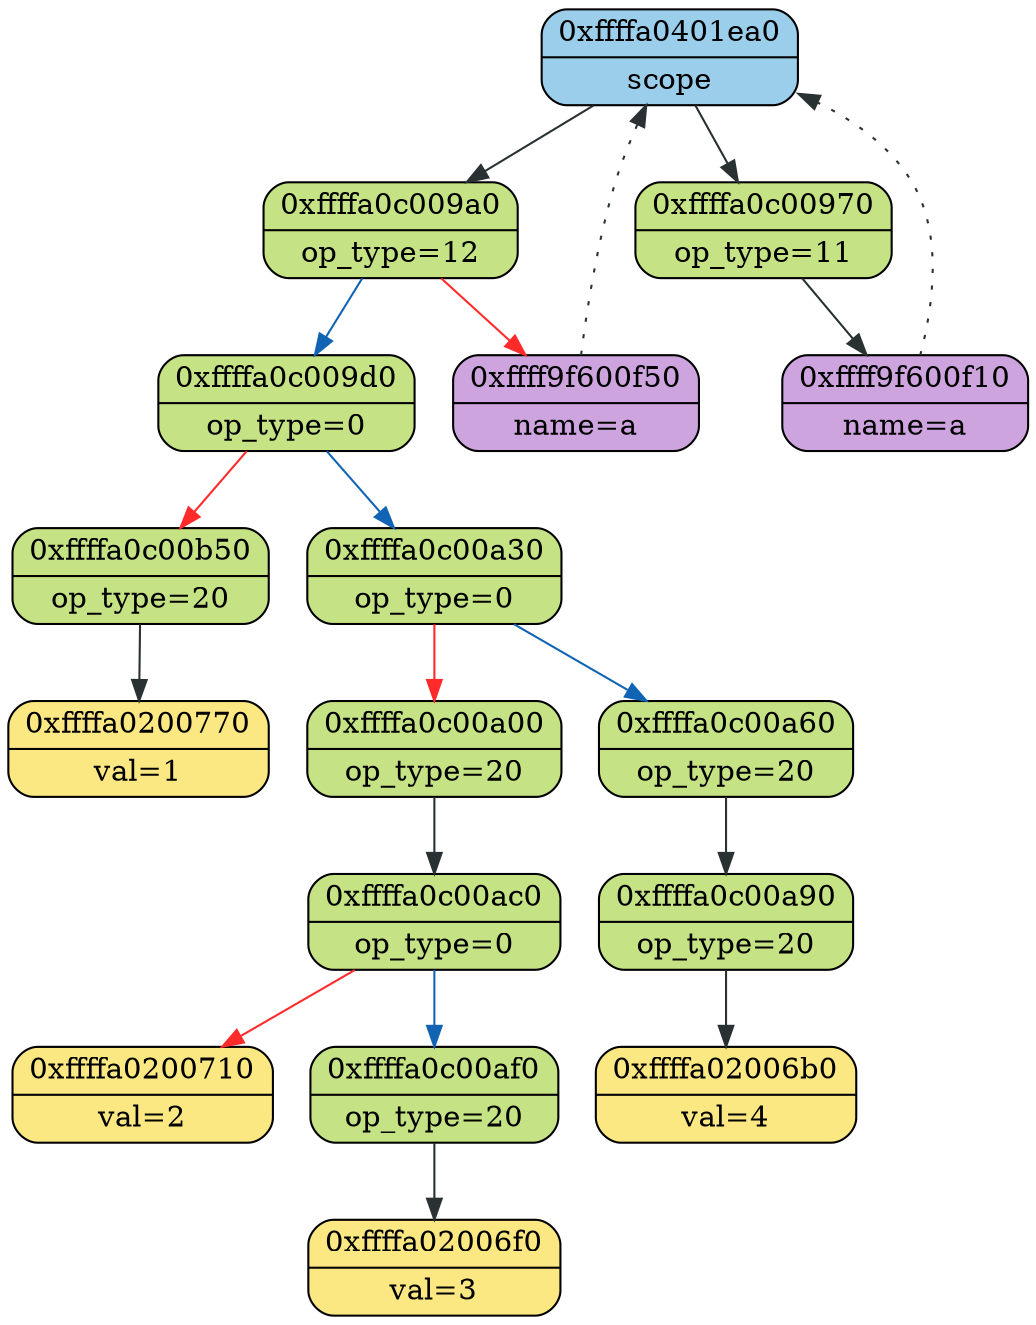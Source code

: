 digraph
{
    node_0xffffa0401ea0[shape = Mrecord, label = "{{0xffffa0401ea0} | {scope}}", style = "filled", fillcolor = "#9ACEEB"];
    node_0xffffa0c009a0[shape = Mrecord, label = "{{0xffffa0c009a0} | {op_type=12}}", style = "filled", fillcolor = "#C5E384"];
    node_0xffff9f600f50[shape = Mrecord, label = "{{0xffff9f600f50} | {name=a}}", style = "filled", fillcolor = "#CDA4DE"];
    node_0xffff9f600f50->node_0xffffa0401ea0 [ style = "dotted", color = "#293133"];
    node_0xffffa0c009d0[shape = Mrecord, label = "{{0xffffa0c009d0} | {op_type=0}}", style = "filled", fillcolor = "#C5E384"];
    node_0xffffa0c00b50[shape = Mrecord, label = "{{0xffffa0c00b50} | {op_type=20}}", style = "filled", fillcolor = "#C5E384"];
    node_0xffffa0200770[shape = Mrecord, label = "{{0xffffa0200770} | {val=1}}", style = "filled", fillcolor = "#FCE883"];
    node_0xffffa0c00b50->node_0xffffa0200770 [color = "#293133"];
    node_0xffffa0c00a30[shape = Mrecord, label = "{{0xffffa0c00a30} | {op_type=0}}", style = "filled", fillcolor = "#C5E384"];
    node_0xffffa0c00a00[shape = Mrecord, label = "{{0xffffa0c00a00} | {op_type=20}}", style = "filled", fillcolor = "#C5E384"];
    node_0xffffa0c00ac0[shape = Mrecord, label = "{{0xffffa0c00ac0} | {op_type=0}}", style = "filled", fillcolor = "#C5E384"];
    node_0xffffa0200710[shape = Mrecord, label = "{{0xffffa0200710} | {val=2}}", style = "filled", fillcolor = "#FCE883"];
    node_0xffffa0c00af0[shape = Mrecord, label = "{{0xffffa0c00af0} | {op_type=20}}", style = "filled", fillcolor = "#C5E384"];
    node_0xffffa02006f0[shape = Mrecord, label = "{{0xffffa02006f0} | {val=3}}", style = "filled", fillcolor = "#FCE883"];
    node_0xffffa0c00af0->node_0xffffa02006f0 [color = "#293133"];
    node_0xffffa0c00ac0->node_0xffffa0200710 [color = "#FF2B2B"];
    node_0xffffa0c00ac0->node_0xffffa0c00af0 [color = "#1164B4"];
    node_0xffffa0c00a00->node_0xffffa0c00ac0 [color = "#293133"];
    node_0xffffa0c00a60[shape = Mrecord, label = "{{0xffffa0c00a60} | {op_type=20}}", style = "filled", fillcolor = "#C5E384"];
    node_0xffffa0c00a90[shape = Mrecord, label = "{{0xffffa0c00a90} | {op_type=20}}", style = "filled", fillcolor = "#C5E384"];
    node_0xffffa02006b0[shape = Mrecord, label = "{{0xffffa02006b0} | {val=4}}", style = "filled", fillcolor = "#FCE883"];
    node_0xffffa0c00a90->node_0xffffa02006b0 [color = "#293133"];
    node_0xffffa0c00a60->node_0xffffa0c00a90 [color = "#293133"];
    node_0xffffa0c00a30->node_0xffffa0c00a00 [color = "#FF2B2B"];
    node_0xffffa0c00a30->node_0xffffa0c00a60 [color = "#1164B4"];
    node_0xffffa0c009d0->node_0xffffa0c00b50 [color = "#FF2B2B"];
    node_0xffffa0c009d0->node_0xffffa0c00a30 [color = "#1164B4"];
    node_0xffffa0c009a0->node_0xffff9f600f50 [color = "#FF2B2B"];
    node_0xffffa0c009a0->node_0xffffa0c009d0 [color = "#1164B4"];
    node_0xffffa0401ea0->node_0xffffa0c009a0 [color = "#293133"];
    node_0xffffa0c00970[shape = Mrecord, label = "{{0xffffa0c00970} | {op_type=11}}", style = "filled", fillcolor = "#C5E384"];
    node_0xffff9f600f10[shape = Mrecord, label = "{{0xffff9f600f10} | {name=a}}", style = "filled", fillcolor = "#CDA4DE"];
    node_0xffff9f600f10->node_0xffffa0401ea0 [ style = "dotted", color = "#293133"];
    node_0xffffa0c00970->node_0xffff9f600f10 [color = "#293133"];
    node_0xffffa0401ea0->node_0xffffa0c00970 [color = "#293133"];
}